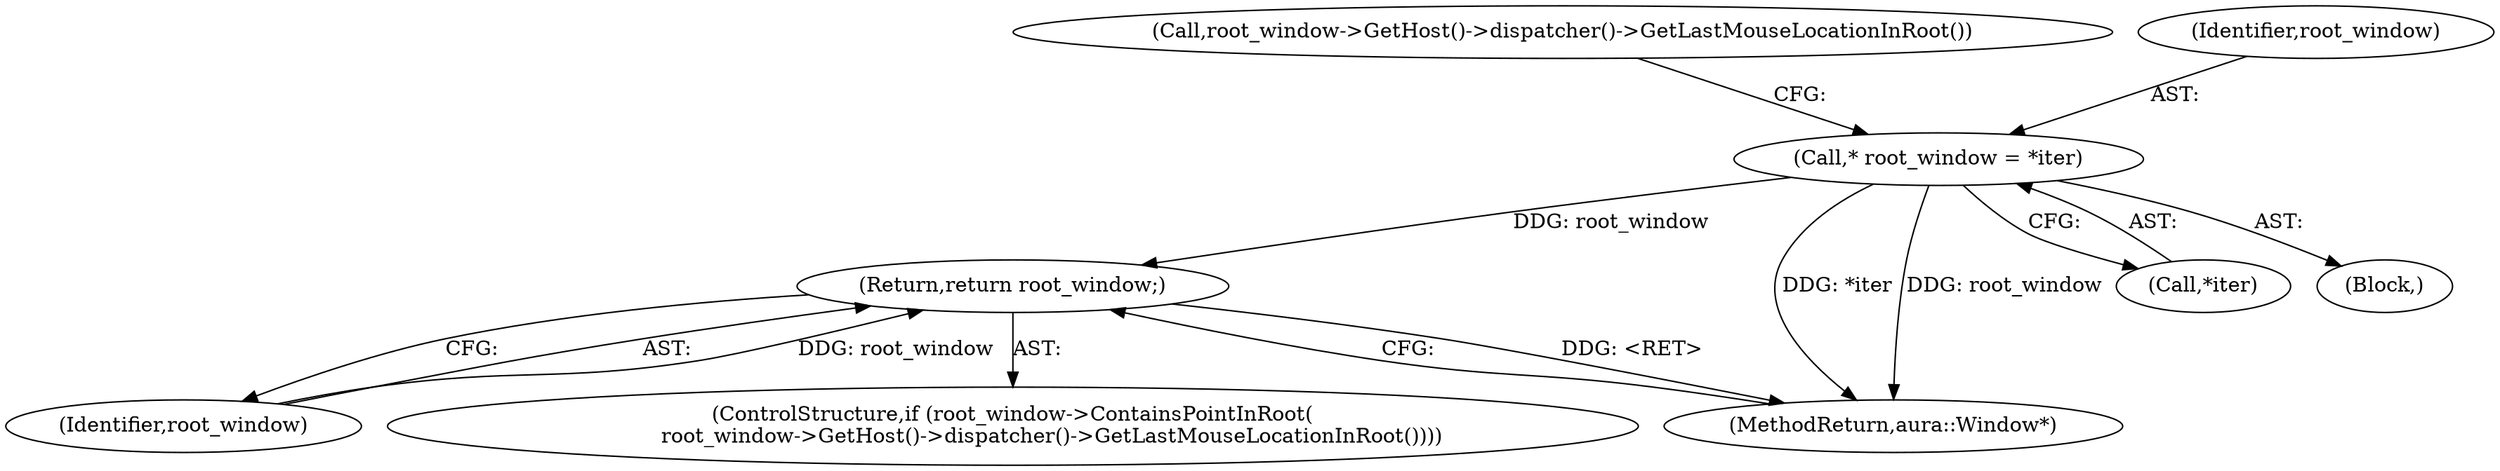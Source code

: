 digraph "1_Chrome_62b8b6e168a12263aab6b88dbef0b900cc37309f_6@pointer" {
"1000118" [label="(Call,* root_window = *iter)"];
"1000125" [label="(Return,return root_window;)"];
"1000120" [label="(Call,*iter)"];
"1000124" [label="(Call,root_window->GetHost()->dispatcher()->GetLastMouseLocationInRoot())"];
"1000118" [label="(Call,* root_window = *iter)"];
"1000119" [label="(Identifier,root_window)"];
"1000126" [label="(Identifier,root_window)"];
"1000129" [label="(MethodReturn,aura::Window*)"];
"1000125" [label="(Return,return root_window;)"];
"1000116" [label="(Block,)"];
"1000122" [label="(ControlStructure,if (root_window->ContainsPointInRoot(\n            root_window->GetHost()->dispatcher()->GetLastMouseLocationInRoot())))"];
"1000118" -> "1000116"  [label="AST: "];
"1000118" -> "1000120"  [label="CFG: "];
"1000119" -> "1000118"  [label="AST: "];
"1000120" -> "1000118"  [label="AST: "];
"1000124" -> "1000118"  [label="CFG: "];
"1000118" -> "1000129"  [label="DDG: root_window"];
"1000118" -> "1000129"  [label="DDG: *iter"];
"1000118" -> "1000125"  [label="DDG: root_window"];
"1000125" -> "1000122"  [label="AST: "];
"1000125" -> "1000126"  [label="CFG: "];
"1000126" -> "1000125"  [label="AST: "];
"1000129" -> "1000125"  [label="CFG: "];
"1000125" -> "1000129"  [label="DDG: <RET>"];
"1000126" -> "1000125"  [label="DDG: root_window"];
}
